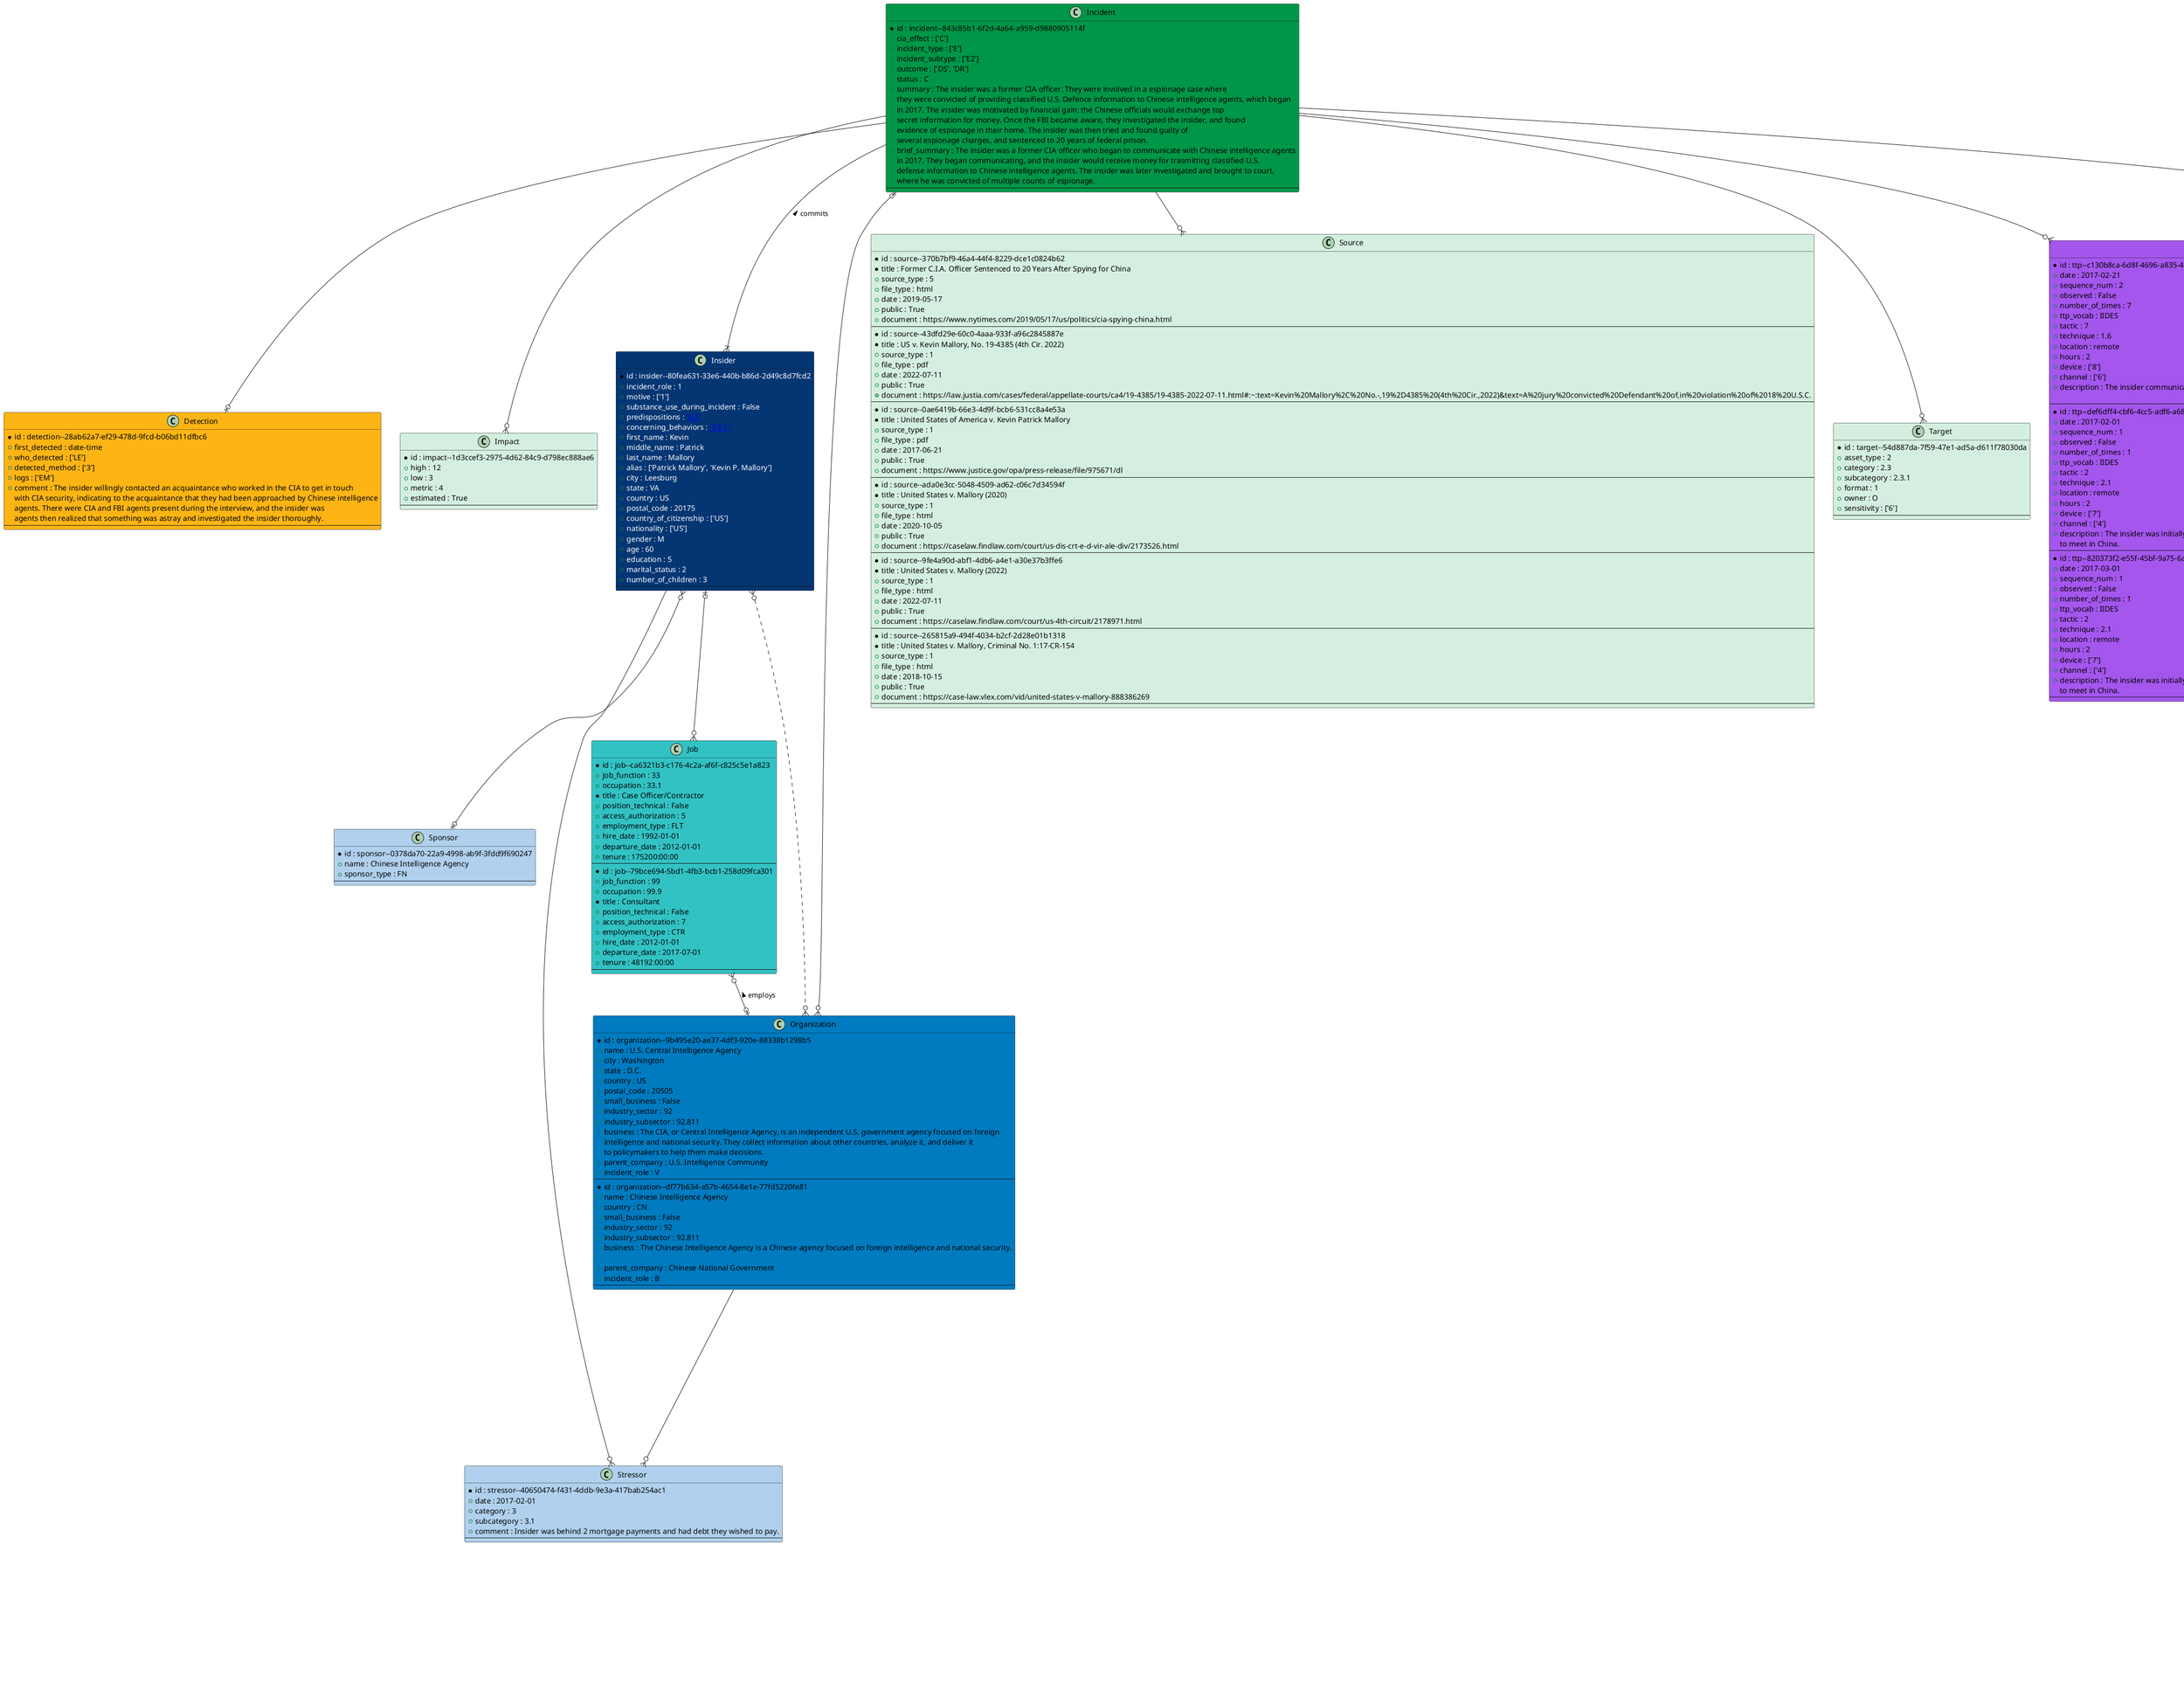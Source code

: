 @startuml Example4

Class Charge #f9b8bd {
* id : charge--80e9f464-867a-4c2d-a0d5-da3303fef9f8 
* title : 18 U.S.C. 
+ section : 794(c) 
+ nature_of_offense : Conspiracy to gather or deliver defense information to aid a foreign government. 
+ count : 1
+ plea : 3 
+ plea_bargain : False
+ disposition : 2 
---
}
Class Charge #f9b8bd {
* id : charge--de9ef24e-dd8e-4c1b-b55f-7431c324e2ad 
* title : 18 U.S.C 
+ section : 794(a) 
+ nature_of_offense : Delivery of defense information to aid a foreign government. 
+ count : 1
+ plea : 3 
+ plea_bargain : False
+ disposition : 2 
---
}
Class Charge #f9b8bd {
* id : charge--b5f8ebff-7449-4919-8e83-712df4dbbd28 
* title : 18 U.S.C 
+ section : 794(a) 
+ nature_of_offense : Attempted delivery of defense information to aid a foreign government. 
+ count : 1
+ plea : 3 
+ plea_bargain : False
+ disposition : 2 
---
}
Class Charge #f9b8bd {
* id : charge--8f108155-293c-4c7b-b780-eba524e55c9c 
* title : 18 U.S.C 
+ section : 1001(a)(2) 
+ nature_of_offense : Making material false statements. 
+ count : 1
+ plea : 3 
+ plea_bargain : False
+ disposition : 2 
---
}
Class CourtCase #f9b8bd {
* id : court-case--4715b227-cee7-49b4-95a0-f418ceb31ae5 
+ case_number : 1:17-cr-154 
+ case_title : United States v. Mallory 
+ court_country : United States of America 
+ court_state : Virginia 
+ court_district : Eastern District of Virginia 
+ court_type : 1 
+ case_type : 2 
+ defendant : ['United States of America']
+ plaintiff : ['Kevin Patrick Mallory']
+ comment : 
---
}
Class Detection #FDB515 {
* id : detection--28ab62a7-ef29-478d-9fcd-b06bd11dfbc6 
+ first_detected : date-time 
+ who_detected : ['LE']
+ detected_method : ['3']
+ logs : ['EM']
+ comment : The insider willingly contacted an acquaintance who worked in the CIA to get in touch 
with CIA security, indicating to the acquaintance that they had been approached by Chinese intelligence 
agents. There were CIA and FBI agents present during the interview, and the insider was 
'visibly surprised' when secure chat messages showing their espionage appeared on the screen. The FBI 
agents then realized that something was astray and investigated the insider thoroughly. 
---
}
Class Impact #D4EFDF {
* id : impact--1d3ccef3-2975-4d62-84c9-d798ec888ae6 
+ high : 12
+ low : 3
+ metric : 4 
+ estimated : True
---
}
Class Incident #009647 {
* id : incident--843c85b1-6f2d-4a64-a959-d9880905114f 
+ cia_effect : ['C']
+ incident_type : ['E']
+ incident_subtype : ['E2']
+ outcome : ['DS', 'DR']
+ status : C 
+ summary : The insider was a former CIA officer. They were involved in a espionage case where 
they were convicted of providing classified U.S. Defence information to Chinese intelligence agents, which began 
in 2017. The insider was motivated by financial gain: the Chinese officials would exchange top 
secret information for money. Once the FBI became aware, they investigated the insider, and found 
evidence of espionage in their home. The insider was then tried and found guilty of 
several espionage charges, and sentenced to 20 years of federal prison. 
+ brief_summary : The insider was a former CIA officer who began to communicate with Chinese intelligence agents 
in 2017. They began communicating, and the insider would receive money for trasmitting classified U.S. 
defense information to Chinese intelligence agents. The insider was later investigated and brought to court, 
where he was convicted of multiple counts of espionage. 
---
}
Class Insider #043673;text:white {
* id : insider--80fea631-33e6-440b-b86d-2d49c8d7fcd2 
+ incident_role : 1 
+ motive : ['1']
+ substance_use_during_incident : False
+ predispositions : [['4', '4.3']]
+ concerning_behaviors : [['3.6', '3.6.1']]
+ first_name : Kevin 
+ middle_name : Patrick 
+ last_name : Mallory 
+ alias : ['Patrick Mallory', 'Kevin P. Mallory']
+ city : Leesburg 
+ state : VA 
+ country : US 
+ postal_code : 20175
+ country_of_citizenship : ['US']
+ nationality : ['US']
+ gender : M 
+ age : 60
+ education : 5 
+ marital_status : 2 
+ number_of_children : 3
---
}
Class Job #33c2C4 {
* id : job--ca6321b3-c176-4c2a-af6f-c825c5e1a823 
+ job_function : 33 
+ occupation : 33.1 
* title : Case Officer/Contractor 
+ position_technical : False
+ access_authorization : 5 
+ employment_type : FLT 
+ hire_date : 1992-01-01 
+ departure_date : 2012-01-01 
+ tenure : 175200:00:00 
---
}
Class Job #33c2C4 {
* id : job--79bce694-5bd1-4fb3-bcb1-258d09fca301 
+ job_function : 99 
+ occupation : 99.9 
* title : Consultant 
+ position_technical : False
+ access_authorization : 7 
+ employment_type : CTR 
+ hire_date : 2012-01-01 
+ departure_date : 2017-07-01 
+ tenure : 48192:00:00 
---
}
Class LegalResponse #f9b8bd {
* id : legal-response--037be7c2-d741-4153-8c85-1483bc7b2e9d 
+ law_enforcement_contacted : 2017-05-12 
+ insider_arrested : 2017-06-22 
+ insider_charged : 2017-07-27 
+ insider_pleads : 2017-07-28 
+ insider_judgment : 2018-06-08 
+ insider_sentenced : 2019-05-17 
+ insider_charges_dropped : 
+ insider_charges_dismissed : 
+ insider_settled : 
---
}
Class Organization #007BC0 {
* id : organization--9b495e20-ae37-4df3-920e-88338b1298b5 
+ name : U.S. Central Intelligence Agency 
+ city : Washington 
+ state : D.C. 
+ country : US 
+ postal_code : 20505
+ small_business : False
+ industry_sector : 92 
+ industry_subsector : 92.811 
+ business : The CIA, or Central Intelligence Agency, is an independent U.S. government agency focused on foreign 
intelligence and national security. They collect information about other countries, analyze it, and deliver it 
to policymakers to help them make decisions. 
+ parent_company : U.S. Intelligence Community 
+ incident_role : V 
---
}
Class Organization #007BC0 {
* id : organization--df77b634-a57b-4654-8e1e-77fd5220fe81 
+ name : Chinese Intelligence Agency 
+ country : CN 
+ small_business : False
+ industry_sector : 92 
+ industry_subsector : 92.811 
+ business : The Chinese Intelligence Agency is a Chinese agency focused on foreign intelligence and national security. 

+ parent_company : Chinese National Government 
+ incident_role : B 
---
}
Class Response #EF3A47 {
* id : response--eb4d3760-213c-4f3b-81c2-b7805376c369 
+ technical_controls : [['2', '2012-01-01']]
+ investigated_by : ['3']
+ investigation_events : [['1', '2017-06-22'], ['2', '2017-06-22'], ['3', '2017-05-24']]
---
}
Class Sentence #f9b8bd {
* id : sentence--7b9161b8-ee82-4e11-945a-31af4e284ddd 
+ sentence_type : 9 
+ quantity : 20
+ metric : 4 
+ concurrency : False
---
}
Class Source #D4EFDF {
* id : source--370b7bf9-46a4-44f4-8229-dce1c0824b62 
* title : Former C.I.A. Officer Sentenced to 20 Years After Spying for China 
+ source_type : 5 
+ file_type : html 
+ date : 2019-05-17 
+ public : True
+ document : https://www.nytimes.com/2019/05/17/us/politics/cia-spying-china.html 
---
}
Class Source #D4EFDF {
* id : source--43dfd29e-60c0-4aaa-933f-a96c2845887e 
* title : US v. Kevin Mallory, No. 19-4385 (4th Cir. 2022) 
+ source_type : 1 
+ file_type : pdf 
+ date : 2022-07-11 
+ public : True
+ document : https://law.justia.com/cases/federal/appellate-courts/ca4/19-4385/19-4385-2022-07-11.html#:~:text=Kevin%20Mallory%2C%20No.-,19%2D4385%20(4th%20Cir.,2022)&text=A%20jury%20convicted%20Defendant%20of,in%20violation%20of%2018%20U.S.C. 
---
}
Class Source #D4EFDF {
* id : source--0ae6419b-66e3-4d9f-bcb6-531cc8a4e53a 
* title : United States of America v. Kevin Patrick Mallory 
+ source_type : 1 
+ file_type : pdf 
+ date : 2017-06-21 
+ public : True
+ document : https://www.justice.gov/opa/press-release/file/975671/dl 
---
}
Class Source #D4EFDF {
* id : source--ada0e3cc-5048-4509-ad62-c06c7d34594f 
* title : United States v. Mallory (2020) 
+ source_type : 1 
+ file_type : html 
+ date : 2020-10-05 
+ public : True
+ document : https://caselaw.findlaw.com/court/us-dis-crt-e-d-vir-ale-div/2173526.html 
---
}
Class Source #D4EFDF {
* id : source--9fe4a90d-abf1-4db6-a4e1-a30e37b3ffe6 
* title : United States v. Mallory (2022) 
+ source_type : 1 
+ file_type : html 
+ date : 2022-07-11 
+ public : True
+ document : https://caselaw.findlaw.com/court/us-4th-circuit/2178971.html 
---
}
Class Source #D4EFDF {
* id : source--265815a9-494f-4034-b2cf-2d28e01b1318 
* title : United States v. Mallory, Criminal No. 1:17-CR-154 
+ source_type : 1 
+ file_type : html 
+ date : 2018-10-15 
+ public : True
+ document : https://case-law.vlex.com/vid/united-states-v-mallory-888386269 
---
}
Class Stressor #b0d0ed {
* id : stressor--40650474-f431-4ddb-9e3a-417bab254ac1 
+ date : 2017-02-01 
+ category : 3 
+ subcategory : 3.1 
+ comment : Insider was behind 2 mortgage payments and had debt they wished to pay. 
---
}
Class Sponsor #b0d0ed {
* id : sponsor--0378da70-22a9-4998-ab9f-3fdd9f690247 
+ name : Chinese Intelligence Agency 
+ sponsor_type : FN 
---
}
Class Target #D4EFDF {
* id : target--54d887da-7f59-47e1-ad5a-d611f78030da 
+ asset_type : 2 
+ category : 2.3 
+ subcategory : 2.3.1 
+ format : 1 
+ owner : O 
+ sensitivity : ['6']
---
}
Class TTP #A456ED {
* id : ttp--c130b8ca-6d8f-4696-a835-4d35448e8607 
+ date : 2017-02-21 
+ sequence_num : 2
+ observed : False
+ number_of_times : 7
+ ttp_vocab : IIDES 
+ tactic : 7 
+ technique : 1.6 
+ location : remote 
+ hours : 2 
+ device : ['8']
+ channel : ['6']
+ description : The insider communicated repeatedly with Chinese Intelligence officers to exchange top secret information for money. 

---
}
Class TTP #A456ED {
* id : ttp--def6dff4-cbf6-4cc5-adf6-a6880c9dc1c2 
+ date : 2017-02-01 
+ sequence_num : 1
+ observed : False
+ number_of_times : 1
+ ttp_vocab : IIDES 
+ tactic : 2 
+ technique : 2.1 
+ location : remote 
+ hours : 2 
+ device : ['7']
+ channel : ['4']
+ description : The insider was initially recruited by a Chinese Intelligence Agent reaching out on LinkedIn asking 
to meet in China. 
---
}
Class TTP #A456ED {
* id : ttp--820373f2-e55f-45bf-9a75-6a6b5e38cc3c 
+ date : 2017-03-01 
+ sequence_num : 1
+ observed : False
+ number_of_times : 1
+ ttp_vocab : IIDES 
+ tactic : 2 
+ technique : 2.1 
+ location : remote 
+ hours : 2 
+ device : ['7']
+ channel : ['4']
+ description : The insider was initially recruited by a Chinese Intelligence Agent reaching out on LinkedIn asking 
to meet in China. 
---
}
Incident --|{ Insider : commits <
Job }o--o| Organization : employs <
Insider |o--o{ Job
Organization }o--o| Incident
Insider }o--o| Sponsor
Insider }o..o{ Organization
Incident --o{ Impact
Incident --o{ Target
Incident --o{ Source
CourtCase ||--o{ Charge
CourtCase ||--o{ Sentence
Incident --o| Detection
Incident --o| Response
Response ||--o| LegalResponse
LegalResponse ||--o{ CourtCase
Organization --o{ Stressor
Stressor }o-- Insider
Incident --o{ TTP
@enduml